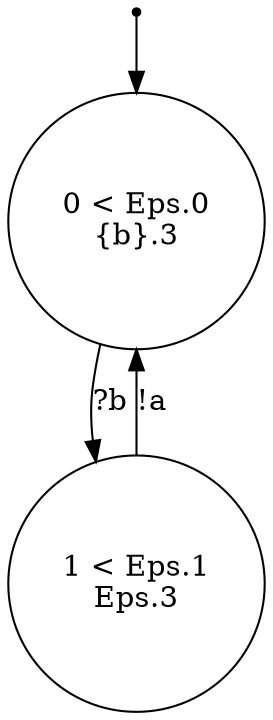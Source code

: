 digraph {
 node [shape=point] ENTRY
 node [shape=circle]
1 [label="1 < Eps.1
Eps.3
"]
0 [label="0 < Eps.0
{b}.3
"]
ENTRY -> 0
1 -> 0 [label="!a"]
0 -> 1 [label="?b"]

}